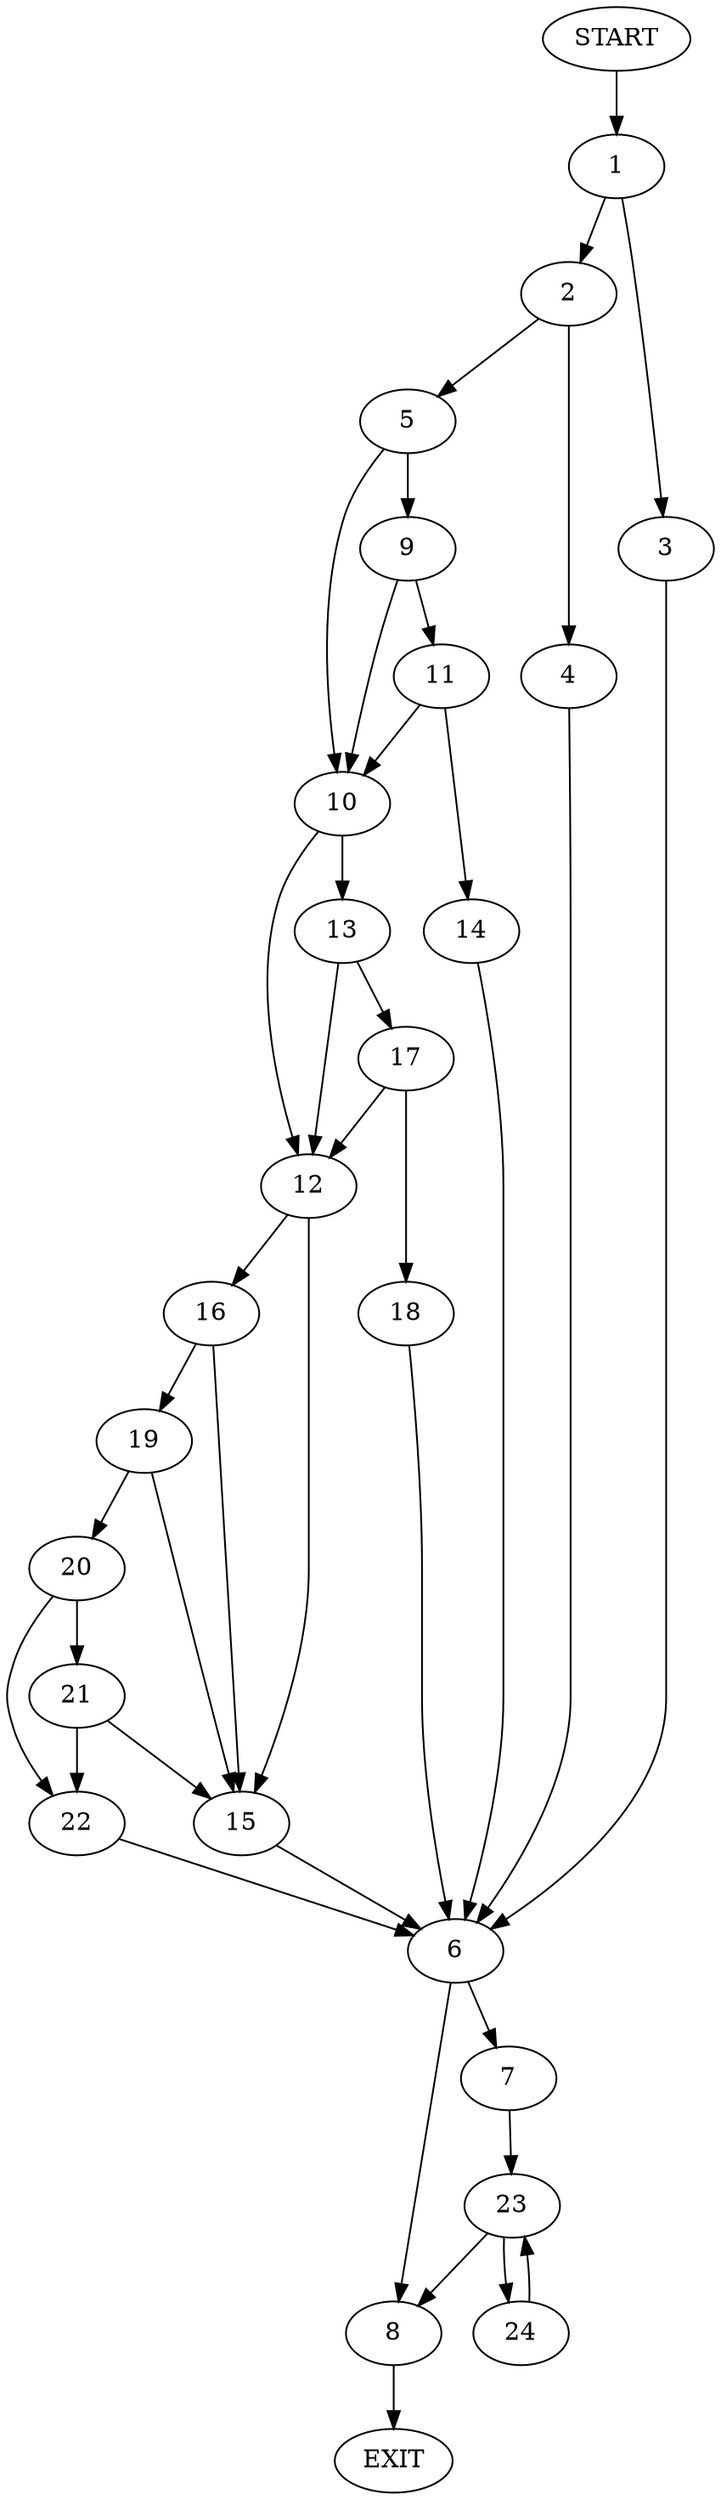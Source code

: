 digraph {
0 [label="START"]
25 [label="EXIT"]
0 -> 1
1 -> 2
1 -> 3
2 -> 4
2 -> 5
3 -> 6
6 -> 7
6 -> 8
5 -> 9
5 -> 10
4 -> 6
9 -> 11
9 -> 10
10 -> 12
10 -> 13
11 -> 14
11 -> 10
14 -> 6
12 -> 15
12 -> 16
13 -> 17
13 -> 12
17 -> 18
17 -> 12
18 -> 6
16 -> 19
16 -> 15
15 -> 6
19 -> 15
19 -> 20
20 -> 21
20 -> 22
21 -> 15
21 -> 22
22 -> 6
7 -> 23
8 -> 25
23 -> 24
23 -> 8
24 -> 23
}
